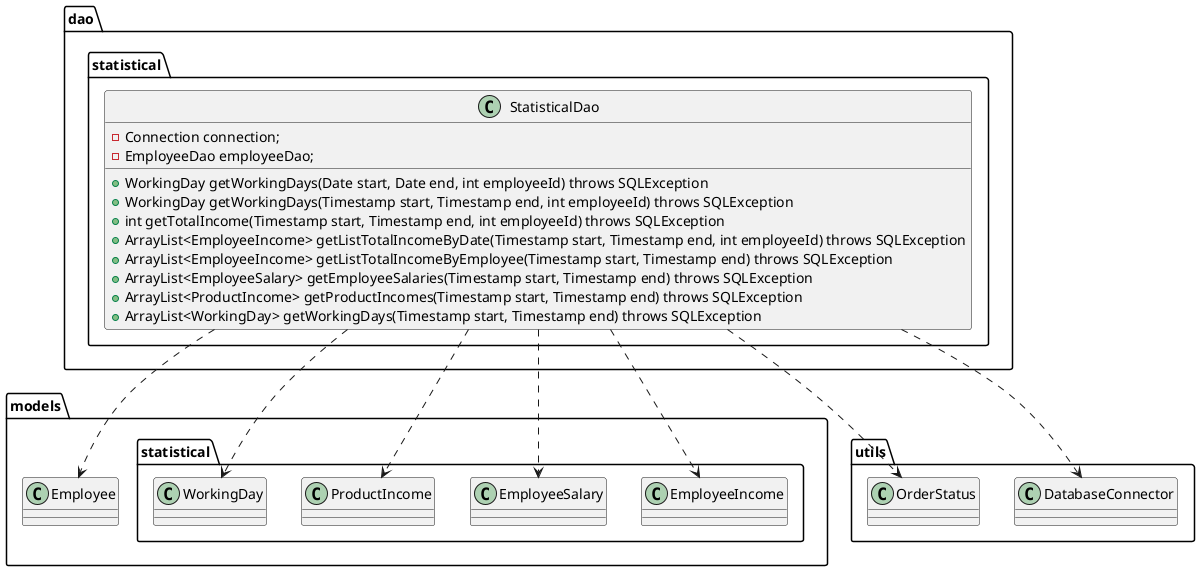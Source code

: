 @startuml
class dao.statistical.StatisticalDao {
    - Connection connection;
    - EmployeeDao employeeDao;
    + WorkingDay getWorkingDays(Date start, Date end, int employeeId) throws SQLException
    + WorkingDay getWorkingDays(Timestamp start, Timestamp end, int employeeId) throws SQLException
    + int getTotalIncome(Timestamp start, Timestamp end, int employeeId) throws SQLException
    + ArrayList<EmployeeIncome> getListTotalIncomeByDate(Timestamp start, Timestamp end, int employeeId) throws SQLException
    + ArrayList<EmployeeIncome> getListTotalIncomeByEmployee(Timestamp start, Timestamp end) throws SQLException
    + ArrayList<EmployeeSalary> getEmployeeSalaries(Timestamp start, Timestamp end) throws SQLException
    + ArrayList<ProductIncome> getProductIncomes(Timestamp start, Timestamp end) throws SQLException
    + ArrayList<WorkingDay> getWorkingDays(Timestamp start, Timestamp end) throws SQLException
}

class models.Employee {
}

class models.statistical.EmployeeIncome {
}

class models.statistical.EmployeeSalary {
}

class models.statistical.ProductIncome {
}

class models.statistical.WorkingDay {
}

class utils.DatabaseConnector {
}

class utils.OrderStatus {
}

dao.statistical.StatisticalDao ..> models.Employee
dao.statistical.StatisticalDao ..> models.statistical.EmployeeIncome
dao.statistical.StatisticalDao ..> models.statistical.EmployeeSalary
dao.statistical.StatisticalDao ..> models.statistical.ProductIncome
dao.statistical.StatisticalDao ..> models.statistical.WorkingDay
dao.statistical.StatisticalDao ..> utils.DatabaseConnector
dao.statistical.StatisticalDao ..> utils.OrderStatus
@enduml